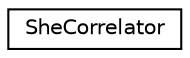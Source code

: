 digraph "Graphical Class Hierarchy"
{
  edge [fontname="Helvetica",fontsize="10",labelfontname="Helvetica",labelfontsize="10"];
  node [fontname="Helvetica",fontsize="10",shape=record];
  rankdir="LR";
  Node1 [label="SheCorrelator",height=0.2,width=0.4,color="black", fillcolor="white", style="filled",URL="$da/d3b/class_she_correlator.html",tooltip="Class to handle correlations for super heavy event experiments. "];
}
